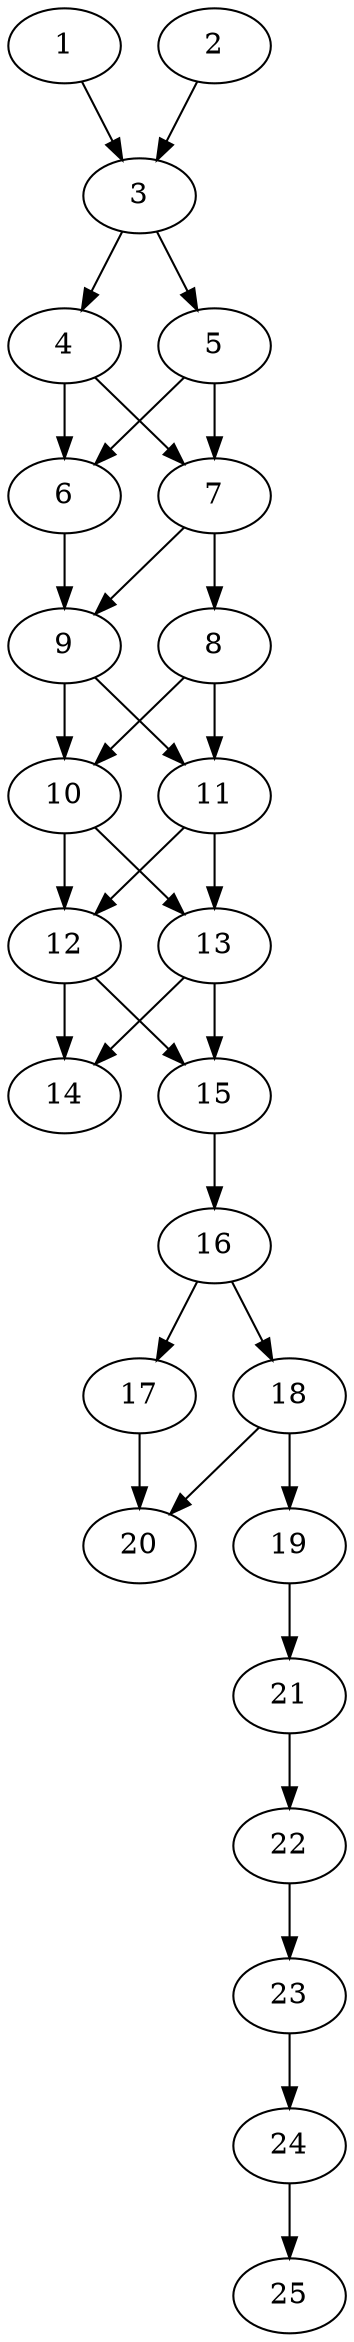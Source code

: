// DAG automatically generated by daggen at Thu Oct  3 14:00:40 2019
// ./daggen --dot -n 25 --ccr 0.3 --fat 0.3 --regular 0.5 --density 0.9 --mindata 5242880 --maxdata 52428800 
digraph G {
  1 [size="39065600", alpha="0.17", expect_size="11719680"] 
  1 -> 3 [size ="11719680"]
  2 [size="46656853", alpha="0.02", expect_size="13997056"] 
  2 -> 3 [size ="13997056"]
  3 [size="108537173", alpha="0.18", expect_size="32561152"] 
  3 -> 4 [size ="32561152"]
  3 -> 5 [size ="32561152"]
  4 [size="111725227", alpha="0.07", expect_size="33517568"] 
  4 -> 6 [size ="33517568"]
  4 -> 7 [size ="33517568"]
  5 [size="51165867", alpha="0.12", expect_size="15349760"] 
  5 -> 6 [size ="15349760"]
  5 -> 7 [size ="15349760"]
  6 [size="169581227", alpha="0.06", expect_size="50874368"] 
  6 -> 9 [size ="50874368"]
  7 [size="113087147", alpha="0.05", expect_size="33926144"] 
  7 -> 8 [size ="33926144"]
  7 -> 9 [size ="33926144"]
  8 [size="75509760", alpha="0.12", expect_size="22652928"] 
  8 -> 10 [size ="22652928"]
  8 -> 11 [size ="22652928"]
  9 [size="58781013", alpha="0.01", expect_size="17634304"] 
  9 -> 10 [size ="17634304"]
  9 -> 11 [size ="17634304"]
  10 [size="128856747", alpha="0.04", expect_size="38657024"] 
  10 -> 12 [size ="38657024"]
  10 -> 13 [size ="38657024"]
  11 [size="58781013", alpha="0.05", expect_size="17634304"] 
  11 -> 12 [size ="17634304"]
  11 -> 13 [size ="17634304"]
  12 [size="32006827", alpha="0.16", expect_size="9602048"] 
  12 -> 14 [size ="9602048"]
  12 -> 15 [size ="9602048"]
  13 [size="48510293", alpha="0.19", expect_size="14553088"] 
  13 -> 14 [size ="14553088"]
  13 -> 15 [size ="14553088"]
  14 [size="35880960", alpha="0.18", expect_size="10764288"] 
  15 [size="94245547", alpha="0.10", expect_size="28273664"] 
  15 -> 16 [size ="28273664"]
  16 [size="34891093", alpha="0.09", expect_size="10467328"] 
  16 -> 17 [size ="10467328"]
  16 -> 18 [size ="10467328"]
  17 [size="81803947", alpha="0.04", expect_size="24541184"] 
  17 -> 20 [size ="24541184"]
  18 [size="124026880", alpha="0.14", expect_size="37208064"] 
  18 -> 19 [size ="37208064"]
  18 -> 20 [size ="37208064"]
  19 [size="62559573", alpha="0.15", expect_size="18767872"] 
  19 -> 21 [size ="18767872"]
  20 [size="72209067", alpha="0.03", expect_size="21662720"] 
  21 [size="107188907", alpha="0.13", expect_size="32156672"] 
  21 -> 22 [size ="32156672"]
  22 [size="148466347", alpha="0.07", expect_size="44539904"] 
  22 -> 23 [size ="44539904"]
  23 [size="116578987", alpha="0.12", expect_size="34973696"] 
  23 -> 24 [size ="34973696"]
  24 [size="107444907", alpha="0.10", expect_size="32233472"] 
  24 -> 25 [size ="32233472"]
  25 [size="93091840", alpha="0.12", expect_size="27927552"] 
}

